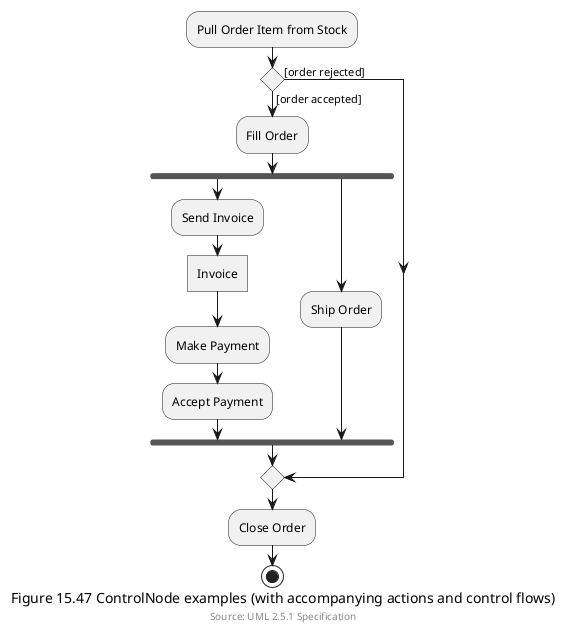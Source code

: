 @startuml
:Pull Order Item from Stock;
if () then ([order accepted])
:Fill Order;
fork
:Send Invoice;
:Invoice]
:Make Payment;
:Accept Payment;
fork again
:Ship Order;
end fork
else ([order rejected])
end if
:Close Order;
stop

caption Figure 15.47 ControlNode examples (with accompanying actions and control flows)
footer Source: UML 2.5.1 Specification
@enduml